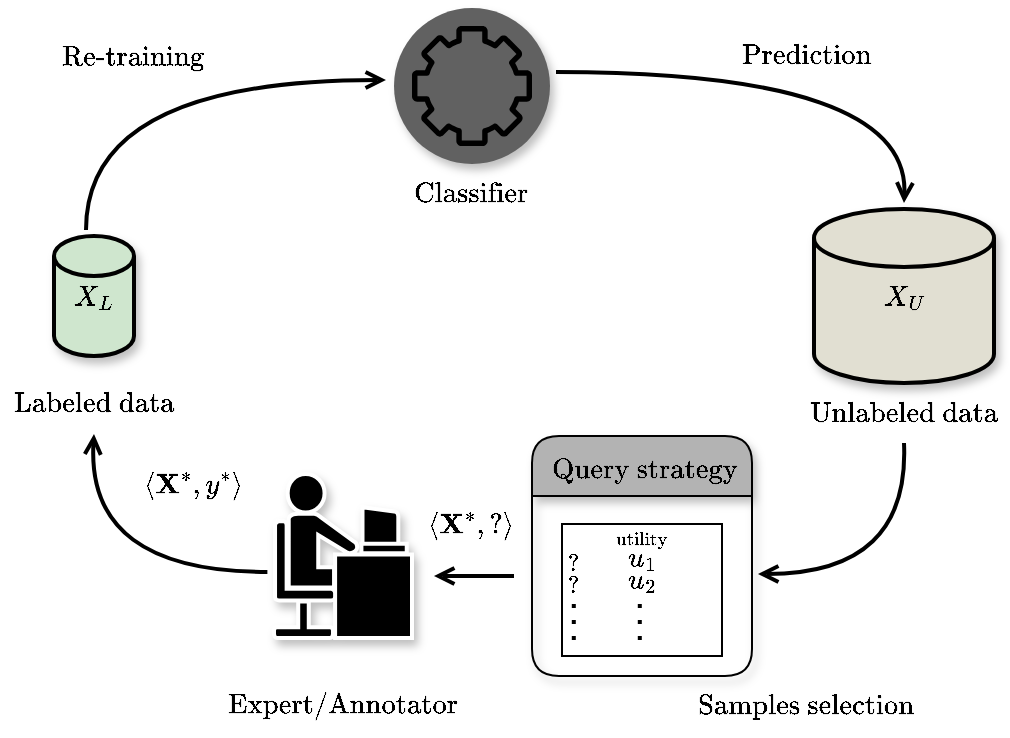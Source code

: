 <mxfile version="28.2.3">
  <diagram name="Page-1" id="pB9MQY9FaiaUGlsKX2Bd">
    <mxGraphModel dx="872" dy="459" grid="1" gridSize="10" guides="1" tooltips="1" connect="1" arrows="1" fold="1" page="1" pageScale="1" pageWidth="595" pageHeight="842" math="1" shadow="0">
      <root>
        <mxCell id="0" />
        <mxCell id="1" parent="0" />
        <mxCell id="1MDCjSrTsElOiD71asJS-2" value="" style="ellipse;whiteSpace=wrap;html=1;aspect=fixed;fillColor=#616161;strokeColor=none;shadow=1;" vertex="1" parent="1">
          <mxGeometry x="310" y="136" width="78" height="78" as="geometry" />
        </mxCell>
        <mxCell id="1MDCjSrTsElOiD71asJS-3" value="" style="sketch=0;outlineConnect=0;fontColor=#232F3E;gradientColor=none;fillColor=#000000;strokeColor=none;dashed=0;verticalLabelPosition=bottom;verticalAlign=top;align=center;html=1;fontSize=12;fontStyle=0;aspect=fixed;pointerEvents=1;shape=mxgraph.aws4.gear;" vertex="1" parent="1">
          <mxGeometry x="319" y="145" width="60" height="60" as="geometry" />
        </mxCell>
        <mxCell id="1MDCjSrTsElOiD71asJS-4" value="" style="shape=image;html=1;verticalAlign=top;verticalLabelPosition=bottom;labelBackgroundColor=#ffffff;imageAspect=0;aspect=fixed;image=https://cdn0.iconfinder.com/data/icons/phosphor-light-vol-1/256/brain-light-128.png;imageBackground=#616161;" vertex="1" parent="1">
          <mxGeometry x="333" y="159" width="32" height="32" as="geometry" />
        </mxCell>
        <mxCell id="1MDCjSrTsElOiD71asJS-5" value="$$\text{Classifier}$$" style="text;html=1;align=center;verticalAlign=middle;whiteSpace=wrap;rounded=0;" vertex="1" parent="1">
          <mxGeometry x="319" y="214" width="60" height="30" as="geometry" />
        </mxCell>
        <mxCell id="1MDCjSrTsElOiD71asJS-7" value="$$X_L$$" style="strokeWidth=2;html=1;shape=mxgraph.flowchart.database;whiteSpace=wrap;fillColor=#CFE6CE;shadow=1;" vertex="1" parent="1">
          <mxGeometry x="140" y="250" width="40" height="60" as="geometry" />
        </mxCell>
        <mxCell id="1MDCjSrTsElOiD71asJS-8" value="$$X_U$$" style="strokeWidth=2;html=1;shape=mxgraph.flowchart.database;whiteSpace=wrap;fillColor=#E1DFD2;shadow=1;" vertex="1" parent="1">
          <mxGeometry x="520" y="236.5" width="90" height="87" as="geometry" />
        </mxCell>
        <mxCell id="1MDCjSrTsElOiD71asJS-9" value="" style="shape=mxgraph.cisco.people.androgenous_person;html=1;pointerEvents=1;dashed=0;fillColor=#000000;strokeColor=#ffffff;strokeWidth=2;verticalLabelPosition=bottom;verticalAlign=top;align=center;outlineConnect=0;shadow=1;" vertex="1" parent="1">
          <mxGeometry x="250" y="369" width="69" height="82" as="geometry" />
        </mxCell>
        <mxCell id="1MDCjSrTsElOiD71asJS-10" value="" style="swimlane;rounded=1;fillColor=#B3B3B3;swimlaneLine=1;shadow=1;glass=0;swimlaneFillColor=none;gradientColor=none;whiteSpace=wrap;html=1;fontColor=default;labelBackgroundColor=none;labelBorderColor=none;textShadow=0;startSize=30;" vertex="1" parent="1">
          <mxGeometry x="379" y="350" width="110" height="120" as="geometry">
            <mxRectangle x="-851" y="20" width="140" height="30" as="alternateBounds" />
          </mxGeometry>
        </mxCell>
        <mxCell id="1MDCjSrTsElOiD71asJS-11" value="" style="rounded=0;whiteSpace=wrap;html=1;" vertex="1" parent="1MDCjSrTsElOiD71asJS-10">
          <mxGeometry x="15" y="44" width="80" height="66" as="geometry" />
        </mxCell>
        <mxCell id="1MDCjSrTsElOiD71asJS-12" value="&lt;font style=&quot;font-size: 8px;&quot;&gt;$$\text{utility}$$&lt;/font&gt;" style="text;html=1;align=center;verticalAlign=middle;whiteSpace=wrap;rounded=0;" vertex="1" parent="1MDCjSrTsElOiD71asJS-10">
          <mxGeometry x="10" y="44" width="90" height="16" as="geometry" />
        </mxCell>
        <mxCell id="1MDCjSrTsElOiD71asJS-13" value="$$\text{Query strategy}$$" style="text;html=1;align=center;verticalAlign=middle;whiteSpace=wrap;rounded=0;" vertex="1" parent="1MDCjSrTsElOiD71asJS-10">
          <mxGeometry x="26" y="7" width="60" height="20" as="geometry" />
        </mxCell>
        <mxCell id="1MDCjSrTsElOiD71asJS-14" value="$$u_1$$" style="text;html=1;align=center;verticalAlign=middle;whiteSpace=wrap;rounded=0;" vertex="1" parent="1MDCjSrTsElOiD71asJS-10">
          <mxGeometry x="46" y="55" width="18" height="11" as="geometry" />
        </mxCell>
        <mxCell id="1MDCjSrTsElOiD71asJS-15" value="$$u_2$$" style="text;html=1;align=center;verticalAlign=middle;whiteSpace=wrap;rounded=0;" vertex="1" parent="1MDCjSrTsElOiD71asJS-10">
          <mxGeometry x="46" y="66" width="18" height="11" as="geometry" />
        </mxCell>
        <mxCell id="1MDCjSrTsElOiD71asJS-16" value="&lt;font style=&quot;font-size: 10px;&quot;&gt;$$?$$&lt;/font&gt;" style="text;html=1;align=center;verticalAlign=middle;whiteSpace=wrap;rounded=0;" vertex="1" parent="1MDCjSrTsElOiD71asJS-10">
          <mxGeometry x="12" y="58" width="18" height="11" as="geometry" />
        </mxCell>
        <mxCell id="1MDCjSrTsElOiD71asJS-17" value="" style="endArrow=none;dashed=1;html=1;dashPattern=1 3;strokeWidth=2;rounded=0;" edge="1" parent="1MDCjSrTsElOiD71asJS-10">
          <mxGeometry width="50" height="50" relative="1" as="geometry">
            <mxPoint x="20.9" y="102" as="sourcePoint" />
            <mxPoint x="20.9" y="82" as="targetPoint" />
          </mxGeometry>
        </mxCell>
        <mxCell id="1MDCjSrTsElOiD71asJS-18" value="&lt;font style=&quot;font-size: 10px;&quot;&gt;$$?$$&lt;/font&gt;" style="text;html=1;align=center;verticalAlign=middle;whiteSpace=wrap;rounded=0;" vertex="1" parent="1">
          <mxGeometry x="391" y="419" width="18" height="11" as="geometry" />
        </mxCell>
        <mxCell id="1MDCjSrTsElOiD71asJS-19" value="" style="endArrow=none;dashed=1;html=1;dashPattern=1 3;strokeWidth=2;rounded=0;" edge="1" parent="1">
          <mxGeometry width="50" height="50" relative="1" as="geometry">
            <mxPoint x="432.9" y="452" as="sourcePoint" />
            <mxPoint x="432.9" y="432" as="targetPoint" />
          </mxGeometry>
        </mxCell>
        <mxCell id="1MDCjSrTsElOiD71asJS-20" value="$$\text{Labeled data}$$" style="text;html=1;align=center;verticalAlign=middle;whiteSpace=wrap;rounded=0;" vertex="1" parent="1">
          <mxGeometry x="130" y="319" width="60" height="30" as="geometry" />
        </mxCell>
        <mxCell id="1MDCjSrTsElOiD71asJS-21" value="$$\text{Unlabeled data}$$" style="text;html=1;align=center;verticalAlign=middle;whiteSpace=wrap;rounded=0;" vertex="1" parent="1">
          <mxGeometry x="535" y="323.5" width="60" height="30" as="geometry" />
        </mxCell>
        <mxCell id="1MDCjSrTsElOiD71asJS-22" value="$$\text{Expert/Annotator}$$" style="text;html=1;align=center;verticalAlign=middle;whiteSpace=wrap;rounded=0;" vertex="1" parent="1">
          <mxGeometry x="255" y="470" width="60" height="30" as="geometry" />
        </mxCell>
        <mxCell id="1MDCjSrTsElOiD71asJS-23" value="" style="endArrow=open;html=1;rounded=0;exitX=0.5;exitY=1;exitDx=0;exitDy=0;entryX=1;entryY=0.5;entryDx=0;entryDy=0;curved=1;endFill=0;strokeWidth=2;" edge="1" parent="1" source="1MDCjSrTsElOiD71asJS-21">
          <mxGeometry width="50" height="50" relative="1" as="geometry">
            <mxPoint x="568" y="362.5" as="sourcePoint" />
            <mxPoint x="492" y="419" as="targetPoint" />
            <Array as="points">
              <mxPoint x="568" y="419" />
            </Array>
          </mxGeometry>
        </mxCell>
        <mxCell id="1MDCjSrTsElOiD71asJS-24" value="" style="endArrow=open;html=1;rounded=0;entryX=0.5;entryY=1;entryDx=0;entryDy=0;exitX=0.01;exitY=0.5;exitDx=0;exitDy=0;exitPerimeter=0;strokeWidth=2;endFill=0;curved=1;" edge="1" parent="1" target="1MDCjSrTsElOiD71asJS-20">
          <mxGeometry width="50" height="50" relative="1" as="geometry">
            <mxPoint x="246.69" y="418" as="sourcePoint" />
            <mxPoint x="156" y="357" as="targetPoint" />
            <Array as="points">
              <mxPoint x="156" y="418" />
            </Array>
          </mxGeometry>
        </mxCell>
        <mxCell id="1MDCjSrTsElOiD71asJS-25" value="" style="endArrow=open;html=1;rounded=0;endFill=0;strokeWidth=2;" edge="1" parent="1">
          <mxGeometry width="50" height="50" relative="1" as="geometry">
            <mxPoint x="370" y="420" as="sourcePoint" />
            <mxPoint x="330" y="420" as="targetPoint" />
          </mxGeometry>
        </mxCell>
        <mxCell id="1MDCjSrTsElOiD71asJS-26" value="" style="endArrow=open;html=1;rounded=0;exitX=0.5;exitY=0;exitDx=0;exitDy=0;exitPerimeter=0;entryX=0;entryY=0.5;entryDx=0;entryDy=0;strokeWidth=2;endFill=0;curved=1;" edge="1" parent="1">
          <mxGeometry width="50" height="50" relative="1" as="geometry">
            <mxPoint x="156" y="247.0" as="sourcePoint" />
            <mxPoint x="306.0" y="172" as="targetPoint" />
            <Array as="points">
              <mxPoint x="156" y="172" />
            </Array>
          </mxGeometry>
        </mxCell>
        <mxCell id="1MDCjSrTsElOiD71asJS-27" value="" style="endArrow=open;html=1;rounded=0;exitX=1;exitY=0.5;exitDx=0;exitDy=0;entryX=0.5;entryY=0;entryDx=0;entryDy=0;entryPerimeter=0;strokeWidth=2;endFill=0;curved=1;" edge="1" parent="1">
          <mxGeometry width="50" height="50" relative="1" as="geometry">
            <mxPoint x="391.0" y="168" as="sourcePoint" />
            <mxPoint x="565" y="233.5" as="targetPoint" />
            <Array as="points">
              <mxPoint x="568" y="168" />
            </Array>
          </mxGeometry>
        </mxCell>
        <mxCell id="1MDCjSrTsElOiD71asJS-28" value="$$\text{Re-training}$$" style="text;html=1;align=center;verticalAlign=middle;whiteSpace=wrap;rounded=0;" vertex="1" parent="1">
          <mxGeometry x="150" y="145" width="60" height="30" as="geometry" />
        </mxCell>
        <mxCell id="1MDCjSrTsElOiD71asJS-29" value="$$\text{Prediction}$$" style="text;html=1;align=center;verticalAlign=middle;whiteSpace=wrap;rounded=0;" vertex="1" parent="1">
          <mxGeometry x="486" y="145" width="60" height="30" as="geometry" />
        </mxCell>
        <mxCell id="1MDCjSrTsElOiD71asJS-30" value="$$\text{Samples selection}$$" style="text;html=1;align=center;verticalAlign=middle;whiteSpace=wrap;rounded=0;" vertex="1" parent="1">
          <mxGeometry x="486" y="470" width="60" height="30" as="geometry" />
        </mxCell>
        <mxCell id="1MDCjSrTsElOiD71asJS-31" value="$$\langle\textbf{X}^{*},?\rangle$$" style="text;html=1;align=center;verticalAlign=middle;whiteSpace=wrap;rounded=0;" vertex="1" parent="1">
          <mxGeometry x="319" y="380" width="60" height="30" as="geometry" />
        </mxCell>
        <mxCell id="1MDCjSrTsElOiD71asJS-32" value="$$\langle\textbf{X}^{*},y^{*}\rangle$$" style="text;html=1;align=center;verticalAlign=middle;whiteSpace=wrap;rounded=0;" vertex="1" parent="1">
          <mxGeometry x="180" y="360" width="60" height="30" as="geometry" />
        </mxCell>
      </root>
    </mxGraphModel>
  </diagram>
</mxfile>
